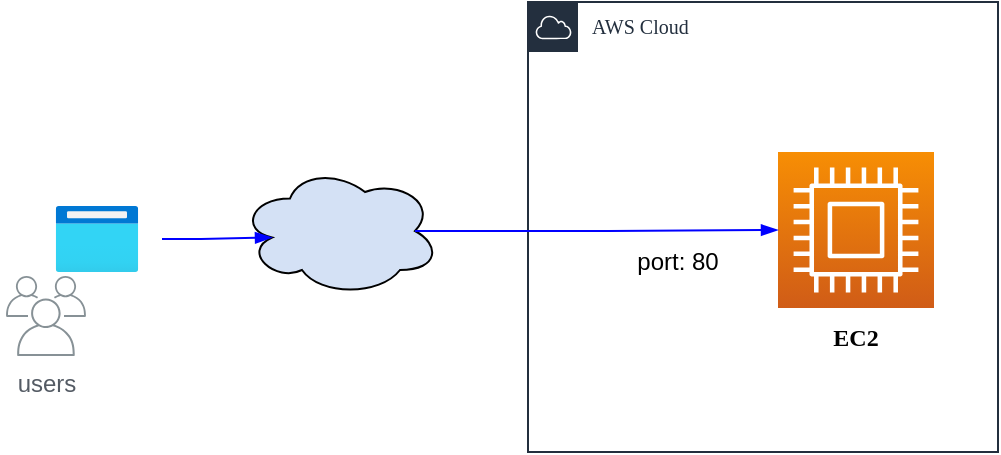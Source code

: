 <mxfile version="20.2.7" type="device"><diagram id="9ZI6P6PuW_act1E7xo2-" name="Page-1"><mxGraphModel dx="2062" dy="1154" grid="1" gridSize="10" guides="1" tooltips="1" connect="1" arrows="1" fold="1" page="1" pageScale="1" pageWidth="850" pageHeight="1100" math="0" shadow="0"><root><mxCell id="0"/><mxCell id="1" parent="0"/><mxCell id="n6G3aucccUvZUaG8qh7F-4" value="" style="ellipse;shape=cloud;whiteSpace=wrap;html=1;fillColor=#D4E1F5;" vertex="1" parent="1"><mxGeometry x="281" y="437" width="100" height="65" as="geometry"/></mxCell><mxCell id="n6G3aucccUvZUaG8qh7F-6" value="AWS Cloud" style="points=[[0,0],[0.25,0],[0.5,0],[0.75,0],[1,0],[1,0.25],[1,0.5],[1,0.75],[1,1],[0.75,1],[0.5,1],[0.25,1],[0,1],[0,0.75],[0,0.5],[0,0.25]];outlineConnect=0;gradientColor=none;html=1;whiteSpace=wrap;fontSize=10;fontStyle=0;container=1;pointerEvents=0;collapsible=0;recursiveResize=0;shape=mxgraph.aws4.group;grIcon=mxgraph.aws4.group_aws_cloud;strokeColor=#232F3E;fillColor=none;verticalAlign=top;align=left;spacingLeft=30;fontColor=#232F3E;dashed=0;fontFamily=Tahoma;" vertex="1" parent="1"><mxGeometry x="425" y="355" width="235" height="225" as="geometry"/></mxCell><mxCell id="n6G3aucccUvZUaG8qh7F-18" value="port: 80" style="text;html=1;strokeColor=none;fillColor=none;align=center;verticalAlign=middle;whiteSpace=wrap;rounded=0;" vertex="1" parent="n6G3aucccUvZUaG8qh7F-6"><mxGeometry x="45" y="115" width="60" height="30" as="geometry"/></mxCell><mxCell id="n6G3aucccUvZUaG8qh7F-27" value="&lt;b&gt;&lt;font style=&quot;font-size: 12px;&quot;&gt;EC2&lt;/font&gt;&lt;/b&gt;" style="text;html=1;strokeColor=none;fillColor=none;align=center;verticalAlign=middle;whiteSpace=wrap;rounded=0;fontFamily=Tahoma;fontSize=11;" vertex="1" parent="n6G3aucccUvZUaG8qh7F-6"><mxGeometry x="134" y="153" width="60" height="30" as="geometry"/></mxCell><mxCell id="n6G3aucccUvZUaG8qh7F-1" value="" style="sketch=0;points=[[0,0,0],[0.25,0,0],[0.5,0,0],[0.75,0,0],[1,0,0],[0,1,0],[0.25,1,0],[0.5,1,0],[0.75,1,0],[1,1,0],[0,0.25,0],[0,0.5,0],[0,0.75,0],[1,0.25,0],[1,0.5,0],[1,0.75,0]];outlineConnect=0;fontColor=#232F3E;gradientColor=#F78E04;gradientDirection=north;fillColor=#D05C17;strokeColor=#ffffff;dashed=0;verticalLabelPosition=bottom;verticalAlign=top;align=center;html=1;fontSize=12;fontStyle=0;aspect=fixed;shape=mxgraph.aws4.resourceIcon;resIcon=mxgraph.aws4.compute;" vertex="1" parent="n6G3aucccUvZUaG8qh7F-6"><mxGeometry x="125" y="75" width="78" height="78" as="geometry"/></mxCell><mxCell id="n6G3aucccUvZUaG8qh7F-8" value="" style="edgeStyle=orthogonalEdgeStyle;html=1;endArrow=blockThin;elbow=vertical;startArrow=none;endFill=1;strokeColor=#0000FF;rounded=0;exitX=0.875;exitY=0.5;exitDx=0;exitDy=0;exitPerimeter=0;entryX=0;entryY=0.5;entryDx=0;entryDy=0;entryPerimeter=0;strokeWidth=1;" edge="1" parent="1" source="n6G3aucccUvZUaG8qh7F-4" target="n6G3aucccUvZUaG8qh7F-1"><mxGeometry width="100" relative="1" as="geometry"><mxPoint x="430" y="490" as="sourcePoint"/><mxPoint x="530" y="490" as="targetPoint"/></mxGeometry></mxCell><mxCell id="n6G3aucccUvZUaG8qh7F-14" value="" style="aspect=fixed;html=1;points=[];align=center;image;fontSize=12;image=img/lib/azure2/general/Browser.svg;fillColor=#D4E1F5;" vertex="1" parent="1"><mxGeometry x="177" y="457" width="65" height="33" as="geometry"/></mxCell><mxCell id="n6G3aucccUvZUaG8qh7F-7" value="users" style="sketch=0;outlineConnect=0;gradientColor=none;fontColor=#545B64;strokeColor=none;fillColor=#879196;dashed=0;verticalLabelPosition=bottom;verticalAlign=top;align=center;html=1;fontSize=12;fontStyle=0;aspect=fixed;shape=mxgraph.aws4.illustration_users;pointerEvents=1" vertex="1" parent="1"><mxGeometry x="161" y="492" width="46" height="40" as="geometry"/></mxCell><mxCell id="n6G3aucccUvZUaG8qh7F-23" value="" style="edgeStyle=orthogonalEdgeStyle;html=1;endArrow=blockThin;elbow=vertical;startArrow=none;endFill=1;strokeColor=#0000FF;rounded=0;entryX=0.16;entryY=0.55;entryDx=0;entryDy=0;entryPerimeter=0;" edge="1" parent="1" source="n6G3aucccUvZUaG8qh7F-14" target="n6G3aucccUvZUaG8qh7F-4"><mxGeometry width="100" relative="1" as="geometry"><mxPoint x="231" y="580" as="sourcePoint"/><mxPoint x="331" y="580" as="targetPoint"/></mxGeometry></mxCell></root></mxGraphModel></diagram></mxfile>